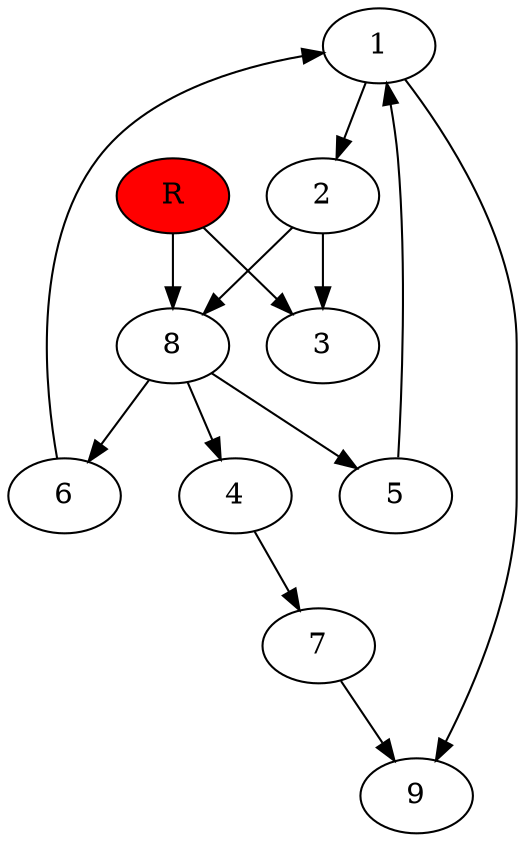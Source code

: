 digraph prb20492 {
	1
	2
	3
	4
	5
	6
	7
	8
	R [fillcolor="#ff0000" style=filled]
	1 -> 2
	1 -> 9
	2 -> 3
	2 -> 8
	4 -> 7
	5 -> 1
	6 -> 1
	7 -> 9
	8 -> 4
	8 -> 5
	8 -> 6
	R -> 3
	R -> 8
}
